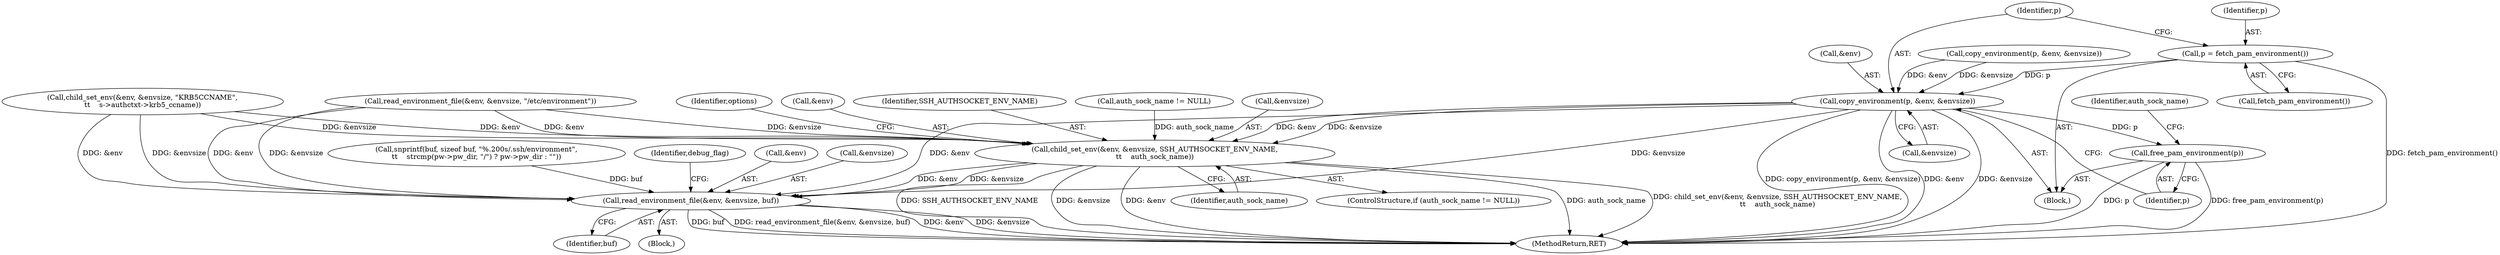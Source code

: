 digraph "0_mindrot_85bdcd7c92fe7ff133bbc4e10a65c91810f88755@pointer" {
"1000554" [label="(Call,p = fetch_pam_environment())"];
"1000557" [label="(Call,copy_environment(p, &env, &envsize))"];
"1000563" [label="(Call,free_pam_environment(p))"];
"1000569" [label="(Call,child_set_env(&env, &envsize, SSH_AUTHSOCKET_ENV_NAME,\n\t\t    auth_sock_name))"];
"1000601" [label="(Call,read_environment_file(&env, &envsize, buf))"];
"1000556" [label="(Call,fetch_pam_environment())"];
"1000565" [label="(ControlStructure,if (auth_sock_name != NULL))"];
"1000601" [label="(Call,read_environment_file(&env, &envsize, buf))"];
"1000630" [label="(MethodReturn,RET)"];
"1000570" [label="(Call,&env)"];
"1000574" [label="(Identifier,SSH_AUTHSOCKET_ENV_NAME)"];
"1000541" [label="(Block,)"];
"1000586" [label="(Call,snprintf(buf, sizeof buf, \"%.200s/.ssh/environment\",\n\t\t    strcmp(pw->pw_dir, \"/\") ? pw->pw_dir : \"\"))"];
"1000559" [label="(Call,&env)"];
"1000521" [label="(Call,child_set_env(&env, &envsize, \"KRB5CCNAME\",\n\t\t    s->authctxt->krb5_ccname))"];
"1000558" [label="(Identifier,p)"];
"1000566" [label="(Call,auth_sock_name != NULL)"];
"1000606" [label="(Identifier,buf)"];
"1000569" [label="(Call,child_set_env(&env, &envsize, SSH_AUTHSOCKET_ENV_NAME,\n\t\t    auth_sock_name))"];
"1000555" [label="(Identifier,p)"];
"1000585" [label="(Block,)"];
"1000554" [label="(Call,p = fetch_pam_environment())"];
"1000575" [label="(Identifier,auth_sock_name)"];
"1000564" [label="(Identifier,p)"];
"1000572" [label="(Call,&envsize)"];
"1000509" [label="(Call,read_environment_file(&env, &envsize, \"/etc/environment\"))"];
"1000608" [label="(Identifier,debug_flag)"];
"1000602" [label="(Call,&env)"];
"1000567" [label="(Identifier,auth_sock_name)"];
"1000561" [label="(Call,&envsize)"];
"1000546" [label="(Call,copy_environment(p, &env, &envsize))"];
"1000563" [label="(Call,free_pam_environment(p))"];
"1000579" [label="(Identifier,options)"];
"1000557" [label="(Call,copy_environment(p, &env, &envsize))"];
"1000604" [label="(Call,&envsize)"];
"1000554" -> "1000541"  [label="AST: "];
"1000554" -> "1000556"  [label="CFG: "];
"1000555" -> "1000554"  [label="AST: "];
"1000556" -> "1000554"  [label="AST: "];
"1000558" -> "1000554"  [label="CFG: "];
"1000554" -> "1000630"  [label="DDG: fetch_pam_environment()"];
"1000554" -> "1000557"  [label="DDG: p"];
"1000557" -> "1000541"  [label="AST: "];
"1000557" -> "1000561"  [label="CFG: "];
"1000558" -> "1000557"  [label="AST: "];
"1000559" -> "1000557"  [label="AST: "];
"1000561" -> "1000557"  [label="AST: "];
"1000564" -> "1000557"  [label="CFG: "];
"1000557" -> "1000630"  [label="DDG: copy_environment(p, &env, &envsize)"];
"1000557" -> "1000630"  [label="DDG: &env"];
"1000557" -> "1000630"  [label="DDG: &envsize"];
"1000546" -> "1000557"  [label="DDG: &env"];
"1000546" -> "1000557"  [label="DDG: &envsize"];
"1000557" -> "1000563"  [label="DDG: p"];
"1000557" -> "1000569"  [label="DDG: &env"];
"1000557" -> "1000569"  [label="DDG: &envsize"];
"1000557" -> "1000601"  [label="DDG: &env"];
"1000557" -> "1000601"  [label="DDG: &envsize"];
"1000563" -> "1000541"  [label="AST: "];
"1000563" -> "1000564"  [label="CFG: "];
"1000564" -> "1000563"  [label="AST: "];
"1000567" -> "1000563"  [label="CFG: "];
"1000563" -> "1000630"  [label="DDG: free_pam_environment(p)"];
"1000563" -> "1000630"  [label="DDG: p"];
"1000569" -> "1000565"  [label="AST: "];
"1000569" -> "1000575"  [label="CFG: "];
"1000570" -> "1000569"  [label="AST: "];
"1000572" -> "1000569"  [label="AST: "];
"1000574" -> "1000569"  [label="AST: "];
"1000575" -> "1000569"  [label="AST: "];
"1000579" -> "1000569"  [label="CFG: "];
"1000569" -> "1000630"  [label="DDG: auth_sock_name"];
"1000569" -> "1000630"  [label="DDG: child_set_env(&env, &envsize, SSH_AUTHSOCKET_ENV_NAME,\n\t\t    auth_sock_name)"];
"1000569" -> "1000630"  [label="DDG: SSH_AUTHSOCKET_ENV_NAME"];
"1000569" -> "1000630"  [label="DDG: &envsize"];
"1000569" -> "1000630"  [label="DDG: &env"];
"1000521" -> "1000569"  [label="DDG: &env"];
"1000521" -> "1000569"  [label="DDG: &envsize"];
"1000509" -> "1000569"  [label="DDG: &env"];
"1000509" -> "1000569"  [label="DDG: &envsize"];
"1000566" -> "1000569"  [label="DDG: auth_sock_name"];
"1000569" -> "1000601"  [label="DDG: &env"];
"1000569" -> "1000601"  [label="DDG: &envsize"];
"1000601" -> "1000585"  [label="AST: "];
"1000601" -> "1000606"  [label="CFG: "];
"1000602" -> "1000601"  [label="AST: "];
"1000604" -> "1000601"  [label="AST: "];
"1000606" -> "1000601"  [label="AST: "];
"1000608" -> "1000601"  [label="CFG: "];
"1000601" -> "1000630"  [label="DDG: &env"];
"1000601" -> "1000630"  [label="DDG: &envsize"];
"1000601" -> "1000630"  [label="DDG: buf"];
"1000601" -> "1000630"  [label="DDG: read_environment_file(&env, &envsize, buf)"];
"1000521" -> "1000601"  [label="DDG: &env"];
"1000521" -> "1000601"  [label="DDG: &envsize"];
"1000509" -> "1000601"  [label="DDG: &env"];
"1000509" -> "1000601"  [label="DDG: &envsize"];
"1000586" -> "1000601"  [label="DDG: buf"];
}
